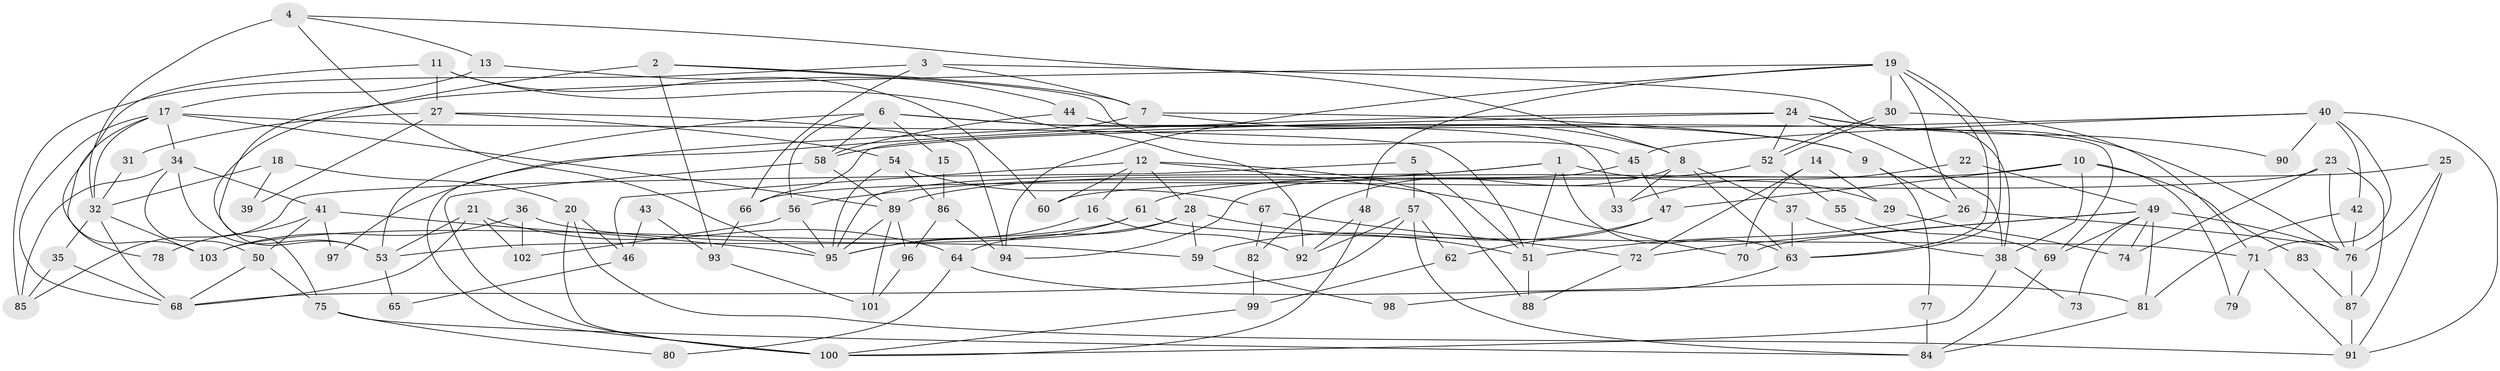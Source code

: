 // Generated by graph-tools (version 1.1) at 2025/52/03/09/25 04:52:17]
// undirected, 103 vertices, 206 edges
graph export_dot {
graph [start="1"]
  node [color=gray90,style=filled];
  1;
  2;
  3;
  4;
  5;
  6;
  7;
  8;
  9;
  10;
  11;
  12;
  13;
  14;
  15;
  16;
  17;
  18;
  19;
  20;
  21;
  22;
  23;
  24;
  25;
  26;
  27;
  28;
  29;
  30;
  31;
  32;
  33;
  34;
  35;
  36;
  37;
  38;
  39;
  40;
  41;
  42;
  43;
  44;
  45;
  46;
  47;
  48;
  49;
  50;
  51;
  52;
  53;
  54;
  55;
  56;
  57;
  58;
  59;
  60;
  61;
  62;
  63;
  64;
  65;
  66;
  67;
  68;
  69;
  70;
  71;
  72;
  73;
  74;
  75;
  76;
  77;
  78;
  79;
  80;
  81;
  82;
  83;
  84;
  85;
  86;
  87;
  88;
  89;
  90;
  91;
  92;
  93;
  94;
  95;
  96;
  97;
  98;
  99;
  100;
  101;
  102;
  103;
  1 -- 63;
  1 -- 51;
  1 -- 29;
  1 -- 56;
  1 -- 95;
  2 -- 53;
  2 -- 7;
  2 -- 45;
  2 -- 93;
  3 -- 38;
  3 -- 85;
  3 -- 7;
  3 -- 66;
  4 -- 8;
  4 -- 95;
  4 -- 13;
  4 -- 32;
  5 -- 51;
  5 -- 57;
  5 -- 85;
  6 -- 56;
  6 -- 53;
  6 -- 9;
  6 -- 15;
  6 -- 33;
  6 -- 58;
  7 -- 100;
  7 -- 8;
  7 -- 9;
  8 -- 63;
  8 -- 33;
  8 -- 37;
  8 -- 82;
  9 -- 26;
  9 -- 77;
  10 -- 38;
  10 -- 61;
  10 -- 47;
  10 -- 79;
  10 -- 83;
  11 -- 103;
  11 -- 60;
  11 -- 27;
  11 -- 92;
  12 -- 70;
  12 -- 16;
  12 -- 28;
  12 -- 46;
  12 -- 60;
  12 -- 88;
  13 -- 17;
  13 -- 44;
  14 -- 72;
  14 -- 29;
  14 -- 70;
  15 -- 86;
  16 -- 95;
  16 -- 92;
  17 -- 68;
  17 -- 32;
  17 -- 34;
  17 -- 51;
  17 -- 78;
  17 -- 89;
  18 -- 20;
  18 -- 32;
  18 -- 39;
  19 -- 63;
  19 -- 63;
  19 -- 94;
  19 -- 26;
  19 -- 30;
  19 -- 48;
  19 -- 75;
  20 -- 91;
  20 -- 100;
  20 -- 46;
  21 -- 68;
  21 -- 53;
  21 -- 64;
  21 -- 102;
  22 -- 33;
  22 -- 49;
  23 -- 66;
  23 -- 76;
  23 -- 74;
  23 -- 87;
  24 -- 76;
  24 -- 52;
  24 -- 38;
  24 -- 66;
  24 -- 90;
  24 -- 97;
  25 -- 76;
  25 -- 91;
  25 -- 60;
  26 -- 51;
  26 -- 76;
  27 -- 94;
  27 -- 31;
  27 -- 39;
  27 -- 54;
  28 -- 51;
  28 -- 53;
  28 -- 59;
  28 -- 64;
  29 -- 74;
  30 -- 52;
  30 -- 52;
  30 -- 71;
  31 -- 32;
  32 -- 68;
  32 -- 35;
  32 -- 103;
  34 -- 85;
  34 -- 41;
  34 -- 50;
  34 -- 53;
  35 -- 68;
  35 -- 85;
  36 -- 102;
  36 -- 103;
  36 -- 59;
  37 -- 38;
  37 -- 63;
  38 -- 100;
  38 -- 73;
  40 -- 91;
  40 -- 45;
  40 -- 42;
  40 -- 58;
  40 -- 71;
  40 -- 90;
  41 -- 95;
  41 -- 50;
  41 -- 78;
  41 -- 97;
  42 -- 81;
  42 -- 76;
  43 -- 93;
  43 -- 46;
  44 -- 58;
  44 -- 69;
  45 -- 47;
  45 -- 94;
  46 -- 65;
  47 -- 59;
  47 -- 62;
  48 -- 92;
  48 -- 100;
  49 -- 81;
  49 -- 76;
  49 -- 69;
  49 -- 70;
  49 -- 72;
  49 -- 73;
  49 -- 74;
  50 -- 68;
  50 -- 75;
  51 -- 88;
  52 -- 89;
  52 -- 55;
  53 -- 65;
  54 -- 95;
  54 -- 67;
  54 -- 86;
  55 -- 69;
  56 -- 95;
  56 -- 102;
  57 -- 62;
  57 -- 84;
  57 -- 68;
  57 -- 92;
  58 -- 89;
  58 -- 100;
  59 -- 98;
  61 -- 95;
  61 -- 71;
  61 -- 103;
  62 -- 99;
  63 -- 98;
  64 -- 80;
  64 -- 81;
  66 -- 93;
  67 -- 72;
  67 -- 82;
  69 -- 84;
  71 -- 79;
  71 -- 91;
  72 -- 88;
  75 -- 80;
  75 -- 84;
  76 -- 87;
  77 -- 84;
  81 -- 84;
  82 -- 99;
  83 -- 87;
  86 -- 96;
  86 -- 94;
  87 -- 91;
  89 -- 95;
  89 -- 96;
  89 -- 101;
  93 -- 101;
  96 -- 101;
  99 -- 100;
}

